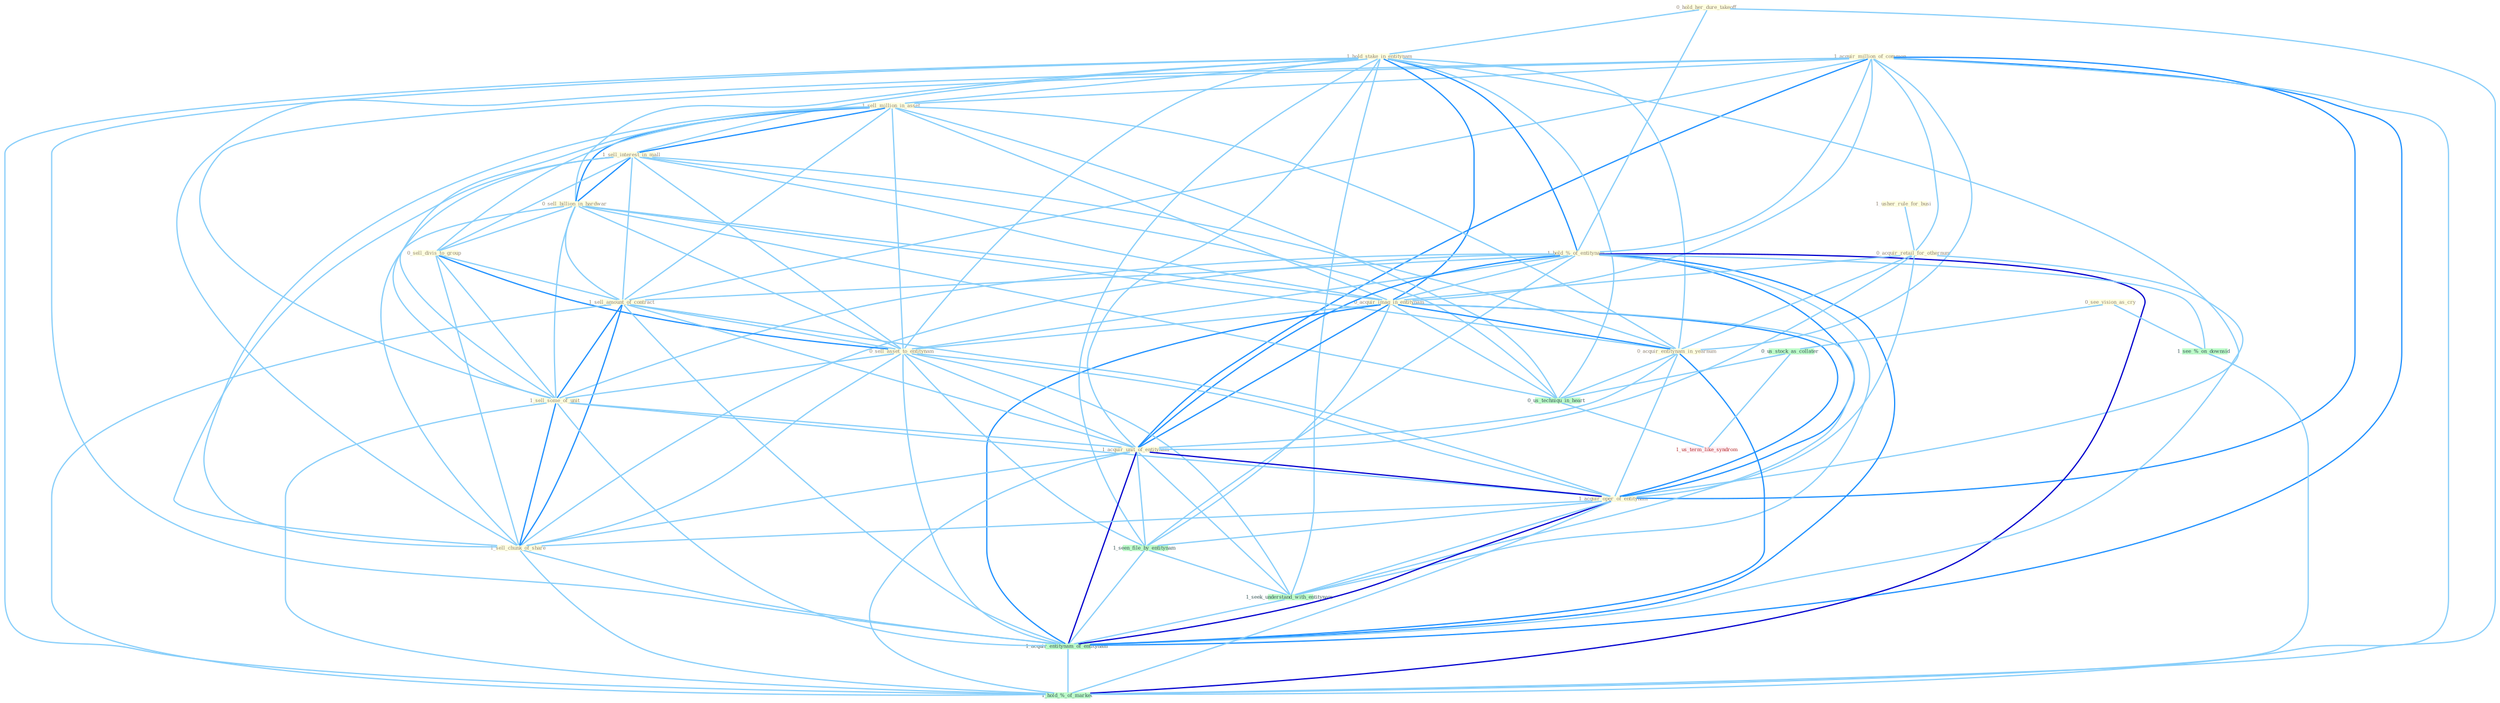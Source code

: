 Graph G{ 
    node
    [shape=polygon,style=filled,width=.5,height=.06,color="#BDFCC9",fixedsize=true,fontsize=4,
    fontcolor="#2f4f4f"];
    {node
    [color="#ffffe0", fontcolor="#8b7d6b"] "1_acquir_million_of_common " "0_hold_her_dure_takeoff " "1_usher_rule_for_busi " "1_hold_stake_in_entitynam " "1_sell_million_in_asset " "1_sell_interest_in_mall " "1_hold_%_of_entitynam " "0_acquir_retail_for_othernum " "0_sell_billion_in_hardwar " "0_sell_divis_to_group " "0_acquir_imag_in_entitynam " "0_see_vision_as_cry " "1_sell_amount_of_contract " "0_sell_asset_to_entitynam " "1_sell_some_of_unit " "0_acquir_entitynam_in_yearnum " "1_acquir_unit_of_entitynam " "1_acquir_oper_of_entitynam " "1_sell_chunk_of_share "}
{node [color="#fff0f5", fontcolor="#b22222"] "1_us_term_like_syndrom "}
edge [color="#B0E2FF"];

	"1_acquir_million_of_common " -- "1_sell_million_in_asset " [w="1", color="#87cefa" ];
	"1_acquir_million_of_common " -- "1_hold_%_of_entitynam " [w="1", color="#87cefa" ];
	"1_acquir_million_of_common " -- "0_acquir_retail_for_othernum " [w="1", color="#87cefa" ];
	"1_acquir_million_of_common " -- "0_acquir_imag_in_entitynam " [w="1", color="#87cefa" ];
	"1_acquir_million_of_common " -- "1_sell_amount_of_contract " [w="1", color="#87cefa" ];
	"1_acquir_million_of_common " -- "1_sell_some_of_unit " [w="1", color="#87cefa" ];
	"1_acquir_million_of_common " -- "0_acquir_entitynam_in_yearnum " [w="1", color="#87cefa" ];
	"1_acquir_million_of_common " -- "1_acquir_unit_of_entitynam " [w="2", color="#1e90ff" , len=0.8];
	"1_acquir_million_of_common " -- "1_acquir_oper_of_entitynam " [w="2", color="#1e90ff" , len=0.8];
	"1_acquir_million_of_common " -- "1_sell_chunk_of_share " [w="1", color="#87cefa" ];
	"1_acquir_million_of_common " -- "1_acquir_entitynam_of_entitynam " [w="2", color="#1e90ff" , len=0.8];
	"1_acquir_million_of_common " -- "1_hold_%_of_market " [w="1", color="#87cefa" ];
	"0_hold_her_dure_takeoff " -- "1_hold_stake_in_entitynam " [w="1", color="#87cefa" ];
	"0_hold_her_dure_takeoff " -- "1_hold_%_of_entitynam " [w="1", color="#87cefa" ];
	"0_hold_her_dure_takeoff " -- "1_hold_%_of_market " [w="1", color="#87cefa" ];
	"1_usher_rule_for_busi " -- "0_acquir_retail_for_othernum " [w="1", color="#87cefa" ];
	"1_hold_stake_in_entitynam " -- "1_sell_million_in_asset " [w="1", color="#87cefa" ];
	"1_hold_stake_in_entitynam " -- "1_sell_interest_in_mall " [w="1", color="#87cefa" ];
	"1_hold_stake_in_entitynam " -- "1_hold_%_of_entitynam " [w="2", color="#1e90ff" , len=0.8];
	"1_hold_stake_in_entitynam " -- "0_sell_billion_in_hardwar " [w="1", color="#87cefa" ];
	"1_hold_stake_in_entitynam " -- "0_acquir_imag_in_entitynam " [w="2", color="#1e90ff" , len=0.8];
	"1_hold_stake_in_entitynam " -- "0_sell_asset_to_entitynam " [w="1", color="#87cefa" ];
	"1_hold_stake_in_entitynam " -- "0_acquir_entitynam_in_yearnum " [w="1", color="#87cefa" ];
	"1_hold_stake_in_entitynam " -- "1_acquir_unit_of_entitynam " [w="1", color="#87cefa" ];
	"1_hold_stake_in_entitynam " -- "1_acquir_oper_of_entitynam " [w="1", color="#87cefa" ];
	"1_hold_stake_in_entitynam " -- "1_seen_file_by_entitynam " [w="1", color="#87cefa" ];
	"1_hold_stake_in_entitynam " -- "1_seek_understand_with_entitynam " [w="1", color="#87cefa" ];
	"1_hold_stake_in_entitynam " -- "1_acquir_entitynam_of_entitynam " [w="1", color="#87cefa" ];
	"1_hold_stake_in_entitynam " -- "0_us_techniqu_in_heart " [w="1", color="#87cefa" ];
	"1_hold_stake_in_entitynam " -- "1_hold_%_of_market " [w="1", color="#87cefa" ];
	"1_sell_million_in_asset " -- "1_sell_interest_in_mall " [w="2", color="#1e90ff" , len=0.8];
	"1_sell_million_in_asset " -- "0_sell_billion_in_hardwar " [w="2", color="#1e90ff" , len=0.8];
	"1_sell_million_in_asset " -- "0_sell_divis_to_group " [w="1", color="#87cefa" ];
	"1_sell_million_in_asset " -- "0_acquir_imag_in_entitynam " [w="1", color="#87cefa" ];
	"1_sell_million_in_asset " -- "1_sell_amount_of_contract " [w="1", color="#87cefa" ];
	"1_sell_million_in_asset " -- "0_sell_asset_to_entitynam " [w="1", color="#87cefa" ];
	"1_sell_million_in_asset " -- "1_sell_some_of_unit " [w="1", color="#87cefa" ];
	"1_sell_million_in_asset " -- "0_acquir_entitynam_in_yearnum " [w="1", color="#87cefa" ];
	"1_sell_million_in_asset " -- "1_sell_chunk_of_share " [w="1", color="#87cefa" ];
	"1_sell_million_in_asset " -- "0_us_techniqu_in_heart " [w="1", color="#87cefa" ];
	"1_sell_interest_in_mall " -- "0_sell_billion_in_hardwar " [w="2", color="#1e90ff" , len=0.8];
	"1_sell_interest_in_mall " -- "0_sell_divis_to_group " [w="1", color="#87cefa" ];
	"1_sell_interest_in_mall " -- "0_acquir_imag_in_entitynam " [w="1", color="#87cefa" ];
	"1_sell_interest_in_mall " -- "1_sell_amount_of_contract " [w="1", color="#87cefa" ];
	"1_sell_interest_in_mall " -- "0_sell_asset_to_entitynam " [w="1", color="#87cefa" ];
	"1_sell_interest_in_mall " -- "1_sell_some_of_unit " [w="1", color="#87cefa" ];
	"1_sell_interest_in_mall " -- "0_acquir_entitynam_in_yearnum " [w="1", color="#87cefa" ];
	"1_sell_interest_in_mall " -- "1_sell_chunk_of_share " [w="1", color="#87cefa" ];
	"1_sell_interest_in_mall " -- "0_us_techniqu_in_heart " [w="1", color="#87cefa" ];
	"1_hold_%_of_entitynam " -- "0_acquir_imag_in_entitynam " [w="1", color="#87cefa" ];
	"1_hold_%_of_entitynam " -- "1_sell_amount_of_contract " [w="1", color="#87cefa" ];
	"1_hold_%_of_entitynam " -- "0_sell_asset_to_entitynam " [w="1", color="#87cefa" ];
	"1_hold_%_of_entitynam " -- "1_sell_some_of_unit " [w="1", color="#87cefa" ];
	"1_hold_%_of_entitynam " -- "1_acquir_unit_of_entitynam " [w="2", color="#1e90ff" , len=0.8];
	"1_hold_%_of_entitynam " -- "1_acquir_oper_of_entitynam " [w="2", color="#1e90ff" , len=0.8];
	"1_hold_%_of_entitynam " -- "1_sell_chunk_of_share " [w="1", color="#87cefa" ];
	"1_hold_%_of_entitynam " -- "1_seen_file_by_entitynam " [w="1", color="#87cefa" ];
	"1_hold_%_of_entitynam " -- "1_seek_understand_with_entitynam " [w="1", color="#87cefa" ];
	"1_hold_%_of_entitynam " -- "1_acquir_entitynam_of_entitynam " [w="2", color="#1e90ff" , len=0.8];
	"1_hold_%_of_entitynam " -- "1_see_%_on_downsid " [w="1", color="#87cefa" ];
	"1_hold_%_of_entitynam " -- "1_hold_%_of_market " [w="3", color="#0000cd" , len=0.6];
	"0_acquir_retail_for_othernum " -- "0_acquir_imag_in_entitynam " [w="1", color="#87cefa" ];
	"0_acquir_retail_for_othernum " -- "0_acquir_entitynam_in_yearnum " [w="1", color="#87cefa" ];
	"0_acquir_retail_for_othernum " -- "1_acquir_unit_of_entitynam " [w="1", color="#87cefa" ];
	"0_acquir_retail_for_othernum " -- "1_acquir_oper_of_entitynam " [w="1", color="#87cefa" ];
	"0_acquir_retail_for_othernum " -- "1_acquir_entitynam_of_entitynam " [w="1", color="#87cefa" ];
	"0_sell_billion_in_hardwar " -- "0_sell_divis_to_group " [w="1", color="#87cefa" ];
	"0_sell_billion_in_hardwar " -- "0_acquir_imag_in_entitynam " [w="1", color="#87cefa" ];
	"0_sell_billion_in_hardwar " -- "1_sell_amount_of_contract " [w="1", color="#87cefa" ];
	"0_sell_billion_in_hardwar " -- "0_sell_asset_to_entitynam " [w="1", color="#87cefa" ];
	"0_sell_billion_in_hardwar " -- "1_sell_some_of_unit " [w="1", color="#87cefa" ];
	"0_sell_billion_in_hardwar " -- "0_acquir_entitynam_in_yearnum " [w="1", color="#87cefa" ];
	"0_sell_billion_in_hardwar " -- "1_sell_chunk_of_share " [w="1", color="#87cefa" ];
	"0_sell_billion_in_hardwar " -- "0_us_techniqu_in_heart " [w="1", color="#87cefa" ];
	"0_sell_divis_to_group " -- "1_sell_amount_of_contract " [w="1", color="#87cefa" ];
	"0_sell_divis_to_group " -- "0_sell_asset_to_entitynam " [w="2", color="#1e90ff" , len=0.8];
	"0_sell_divis_to_group " -- "1_sell_some_of_unit " [w="1", color="#87cefa" ];
	"0_sell_divis_to_group " -- "1_sell_chunk_of_share " [w="1", color="#87cefa" ];
	"0_acquir_imag_in_entitynam " -- "0_sell_asset_to_entitynam " [w="1", color="#87cefa" ];
	"0_acquir_imag_in_entitynam " -- "0_acquir_entitynam_in_yearnum " [w="2", color="#1e90ff" , len=0.8];
	"0_acquir_imag_in_entitynam " -- "1_acquir_unit_of_entitynam " [w="2", color="#1e90ff" , len=0.8];
	"0_acquir_imag_in_entitynam " -- "1_acquir_oper_of_entitynam " [w="2", color="#1e90ff" , len=0.8];
	"0_acquir_imag_in_entitynam " -- "1_seen_file_by_entitynam " [w="1", color="#87cefa" ];
	"0_acquir_imag_in_entitynam " -- "1_seek_understand_with_entitynam " [w="1", color="#87cefa" ];
	"0_acquir_imag_in_entitynam " -- "1_acquir_entitynam_of_entitynam " [w="2", color="#1e90ff" , len=0.8];
	"0_acquir_imag_in_entitynam " -- "0_us_techniqu_in_heart " [w="1", color="#87cefa" ];
	"0_see_vision_as_cry " -- "0_us_stock_as_collater " [w="1", color="#87cefa" ];
	"0_see_vision_as_cry " -- "1_see_%_on_downsid " [w="1", color="#87cefa" ];
	"1_sell_amount_of_contract " -- "0_sell_asset_to_entitynam " [w="1", color="#87cefa" ];
	"1_sell_amount_of_contract " -- "1_sell_some_of_unit " [w="2", color="#1e90ff" , len=0.8];
	"1_sell_amount_of_contract " -- "1_acquir_unit_of_entitynam " [w="1", color="#87cefa" ];
	"1_sell_amount_of_contract " -- "1_acquir_oper_of_entitynam " [w="1", color="#87cefa" ];
	"1_sell_amount_of_contract " -- "1_sell_chunk_of_share " [w="2", color="#1e90ff" , len=0.8];
	"1_sell_amount_of_contract " -- "1_acquir_entitynam_of_entitynam " [w="1", color="#87cefa" ];
	"1_sell_amount_of_contract " -- "1_hold_%_of_market " [w="1", color="#87cefa" ];
	"0_sell_asset_to_entitynam " -- "1_sell_some_of_unit " [w="1", color="#87cefa" ];
	"0_sell_asset_to_entitynam " -- "1_acquir_unit_of_entitynam " [w="1", color="#87cefa" ];
	"0_sell_asset_to_entitynam " -- "1_acquir_oper_of_entitynam " [w="1", color="#87cefa" ];
	"0_sell_asset_to_entitynam " -- "1_sell_chunk_of_share " [w="1", color="#87cefa" ];
	"0_sell_asset_to_entitynam " -- "1_seen_file_by_entitynam " [w="1", color="#87cefa" ];
	"0_sell_asset_to_entitynam " -- "1_seek_understand_with_entitynam " [w="1", color="#87cefa" ];
	"0_sell_asset_to_entitynam " -- "1_acquir_entitynam_of_entitynam " [w="1", color="#87cefa" ];
	"1_sell_some_of_unit " -- "1_acquir_unit_of_entitynam " [w="1", color="#87cefa" ];
	"1_sell_some_of_unit " -- "1_acquir_oper_of_entitynam " [w="1", color="#87cefa" ];
	"1_sell_some_of_unit " -- "1_sell_chunk_of_share " [w="2", color="#1e90ff" , len=0.8];
	"1_sell_some_of_unit " -- "1_acquir_entitynam_of_entitynam " [w="1", color="#87cefa" ];
	"1_sell_some_of_unit " -- "1_hold_%_of_market " [w="1", color="#87cefa" ];
	"0_acquir_entitynam_in_yearnum " -- "1_acquir_unit_of_entitynam " [w="1", color="#87cefa" ];
	"0_acquir_entitynam_in_yearnum " -- "1_acquir_oper_of_entitynam " [w="1", color="#87cefa" ];
	"0_acquir_entitynam_in_yearnum " -- "1_acquir_entitynam_of_entitynam " [w="2", color="#1e90ff" , len=0.8];
	"0_acquir_entitynam_in_yearnum " -- "0_us_techniqu_in_heart " [w="1", color="#87cefa" ];
	"1_acquir_unit_of_entitynam " -- "1_acquir_oper_of_entitynam " [w="3", color="#0000cd" , len=0.6];
	"1_acquir_unit_of_entitynam " -- "1_sell_chunk_of_share " [w="1", color="#87cefa" ];
	"1_acquir_unit_of_entitynam " -- "1_seen_file_by_entitynam " [w="1", color="#87cefa" ];
	"1_acquir_unit_of_entitynam " -- "1_seek_understand_with_entitynam " [w="1", color="#87cefa" ];
	"1_acquir_unit_of_entitynam " -- "1_acquir_entitynam_of_entitynam " [w="3", color="#0000cd" , len=0.6];
	"1_acquir_unit_of_entitynam " -- "1_hold_%_of_market " [w="1", color="#87cefa" ];
	"1_acquir_oper_of_entitynam " -- "1_sell_chunk_of_share " [w="1", color="#87cefa" ];
	"1_acquir_oper_of_entitynam " -- "1_seen_file_by_entitynam " [w="1", color="#87cefa" ];
	"1_acquir_oper_of_entitynam " -- "1_seek_understand_with_entitynam " [w="1", color="#87cefa" ];
	"1_acquir_oper_of_entitynam " -- "1_acquir_entitynam_of_entitynam " [w="3", color="#0000cd" , len=0.6];
	"1_acquir_oper_of_entitynam " -- "1_hold_%_of_market " [w="1", color="#87cefa" ];
	"1_sell_chunk_of_share " -- "1_acquir_entitynam_of_entitynam " [w="1", color="#87cefa" ];
	"1_sell_chunk_of_share " -- "1_hold_%_of_market " [w="1", color="#87cefa" ];
	"1_seen_file_by_entitynam " -- "1_seek_understand_with_entitynam " [w="1", color="#87cefa" ];
	"1_seen_file_by_entitynam " -- "1_acquir_entitynam_of_entitynam " [w="1", color="#87cefa" ];
	"0_us_stock_as_collater " -- "0_us_techniqu_in_heart " [w="1", color="#87cefa" ];
	"0_us_stock_as_collater " -- "1_us_term_like_syndrom " [w="1", color="#87cefa" ];
	"1_seek_understand_with_entitynam " -- "1_acquir_entitynam_of_entitynam " [w="1", color="#87cefa" ];
	"1_acquir_entitynam_of_entitynam " -- "1_hold_%_of_market " [w="1", color="#87cefa" ];
	"0_us_techniqu_in_heart " -- "1_us_term_like_syndrom " [w="1", color="#87cefa" ];
	"1_see_%_on_downsid " -- "1_hold_%_of_market " [w="1", color="#87cefa" ];
}